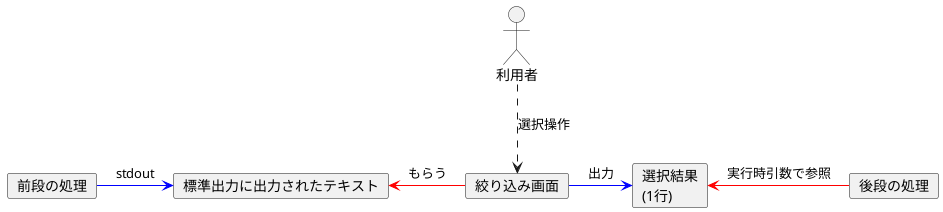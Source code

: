 @startuml{filtercommand.svg}

card "前段の処理" as precommand

card "標準出力に出力されたテキスト" as preout

actor "利用者" as user

card "絞り込み画面" as filter

card "選択結果\n(1行)" as filteredtext

card "後段の処理" as postcommand

precommand -ri-> preout #blue : stdout

preout <-ri- filter #red : もらう

user .do.> filter : 選択操作

filter -ri-> filteredtext #blue : 出力

filteredtext <-ri- postcommand #red : 実行時引数で参照

@enduml

